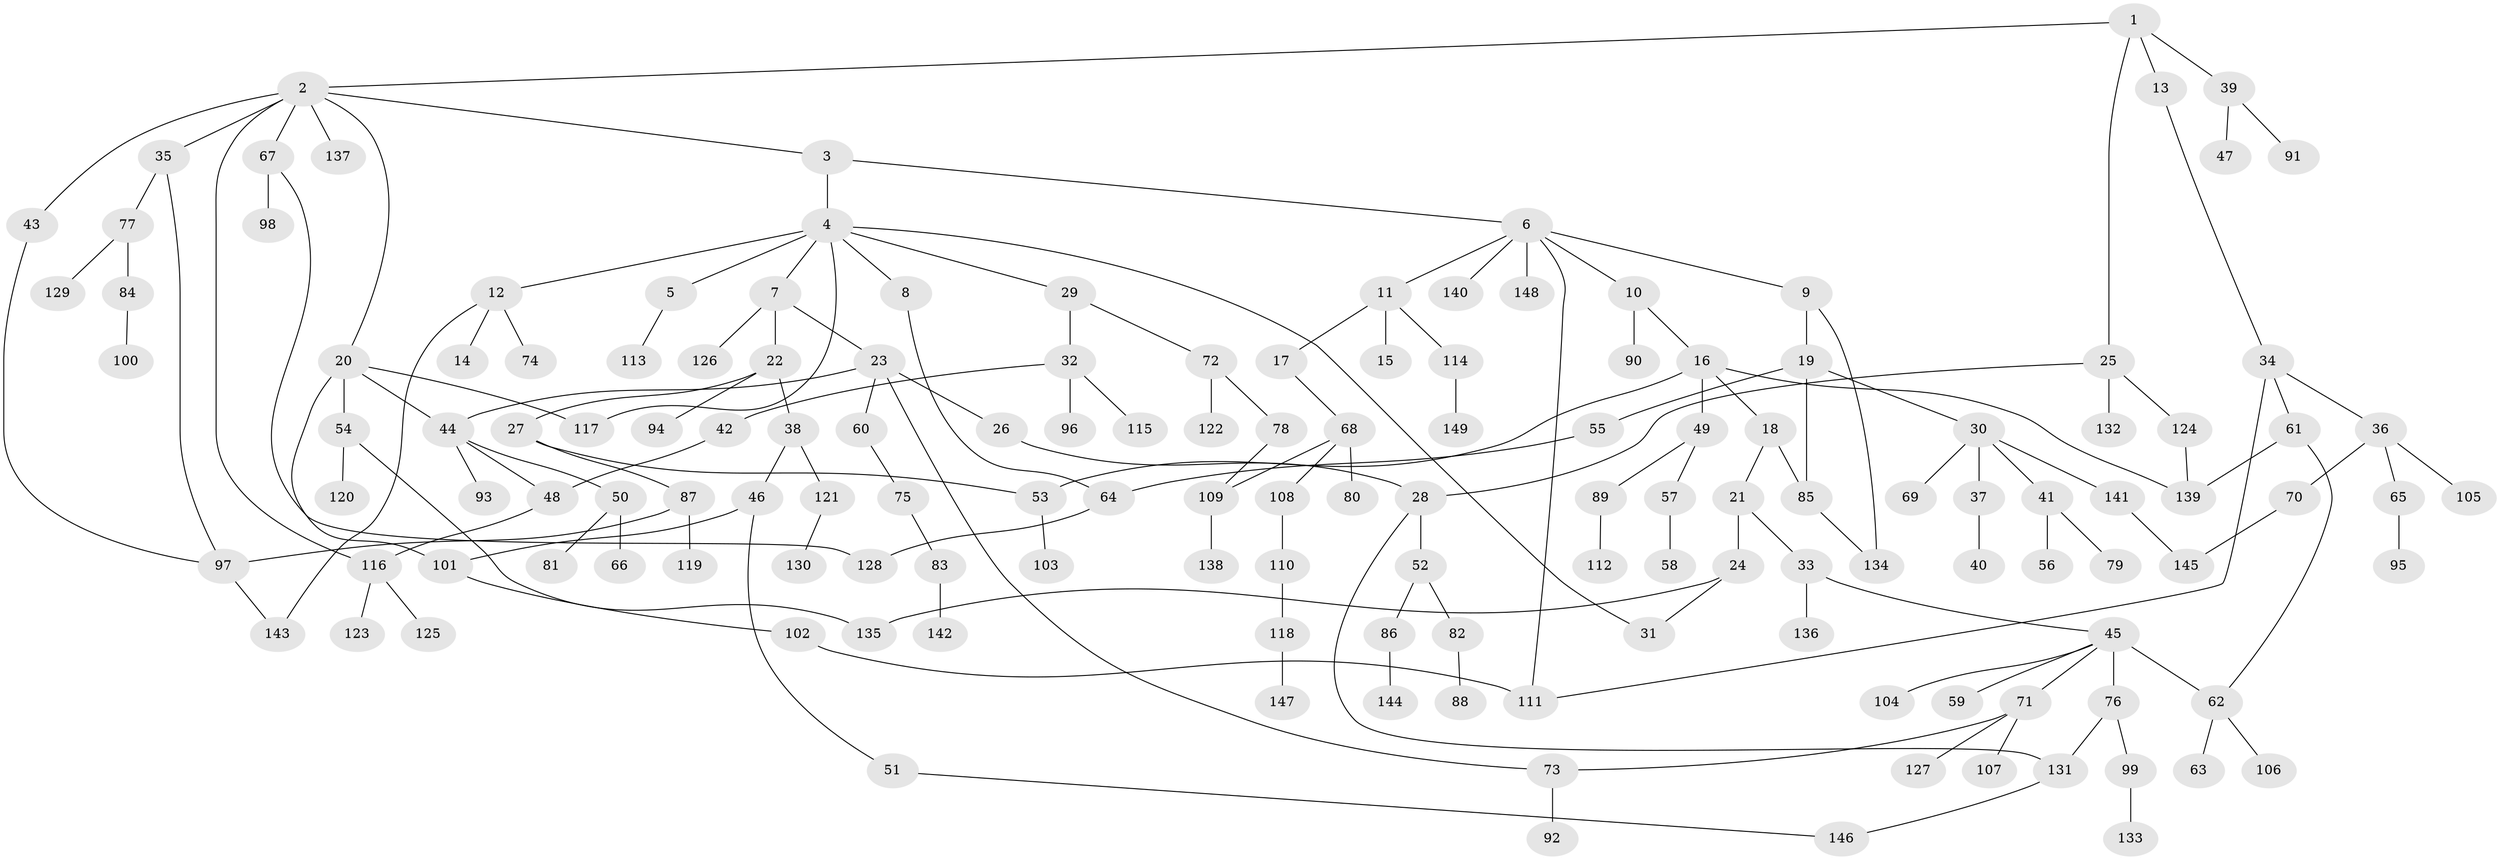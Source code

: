// Generated by graph-tools (version 1.1) at 2025/49/03/09/25 03:49:24]
// undirected, 149 vertices, 174 edges
graph export_dot {
graph [start="1"]
  node [color=gray90,style=filled];
  1;
  2;
  3;
  4;
  5;
  6;
  7;
  8;
  9;
  10;
  11;
  12;
  13;
  14;
  15;
  16;
  17;
  18;
  19;
  20;
  21;
  22;
  23;
  24;
  25;
  26;
  27;
  28;
  29;
  30;
  31;
  32;
  33;
  34;
  35;
  36;
  37;
  38;
  39;
  40;
  41;
  42;
  43;
  44;
  45;
  46;
  47;
  48;
  49;
  50;
  51;
  52;
  53;
  54;
  55;
  56;
  57;
  58;
  59;
  60;
  61;
  62;
  63;
  64;
  65;
  66;
  67;
  68;
  69;
  70;
  71;
  72;
  73;
  74;
  75;
  76;
  77;
  78;
  79;
  80;
  81;
  82;
  83;
  84;
  85;
  86;
  87;
  88;
  89;
  90;
  91;
  92;
  93;
  94;
  95;
  96;
  97;
  98;
  99;
  100;
  101;
  102;
  103;
  104;
  105;
  106;
  107;
  108;
  109;
  110;
  111;
  112;
  113;
  114;
  115;
  116;
  117;
  118;
  119;
  120;
  121;
  122;
  123;
  124;
  125;
  126;
  127;
  128;
  129;
  130;
  131;
  132;
  133;
  134;
  135;
  136;
  137;
  138;
  139;
  140;
  141;
  142;
  143;
  144;
  145;
  146;
  147;
  148;
  149;
  1 -- 2;
  1 -- 13;
  1 -- 25;
  1 -- 39;
  2 -- 3;
  2 -- 20;
  2 -- 35;
  2 -- 43;
  2 -- 67;
  2 -- 137;
  2 -- 116;
  3 -- 4;
  3 -- 6;
  4 -- 5;
  4 -- 7;
  4 -- 8;
  4 -- 12;
  4 -- 29;
  4 -- 31;
  4 -- 117;
  5 -- 113;
  6 -- 9;
  6 -- 10;
  6 -- 11;
  6 -- 140;
  6 -- 148;
  6 -- 111;
  7 -- 22;
  7 -- 23;
  7 -- 126;
  8 -- 64;
  9 -- 19;
  9 -- 134;
  10 -- 16;
  10 -- 90;
  11 -- 15;
  11 -- 17;
  11 -- 114;
  12 -- 14;
  12 -- 74;
  12 -- 143;
  13 -- 34;
  16 -- 18;
  16 -- 49;
  16 -- 53;
  16 -- 139;
  17 -- 68;
  18 -- 21;
  18 -- 85;
  19 -- 30;
  19 -- 55;
  19 -- 85;
  20 -- 54;
  20 -- 101;
  20 -- 117;
  20 -- 44;
  21 -- 24;
  21 -- 33;
  22 -- 27;
  22 -- 38;
  22 -- 94;
  23 -- 26;
  23 -- 44;
  23 -- 60;
  23 -- 73;
  24 -- 31;
  24 -- 135;
  25 -- 28;
  25 -- 124;
  25 -- 132;
  26 -- 28;
  27 -- 87;
  27 -- 53;
  28 -- 52;
  28 -- 131;
  29 -- 32;
  29 -- 72;
  30 -- 37;
  30 -- 41;
  30 -- 69;
  30 -- 141;
  32 -- 42;
  32 -- 96;
  32 -- 115;
  33 -- 45;
  33 -- 136;
  34 -- 36;
  34 -- 61;
  34 -- 111;
  35 -- 77;
  35 -- 97;
  36 -- 65;
  36 -- 70;
  36 -- 105;
  37 -- 40;
  38 -- 46;
  38 -- 121;
  39 -- 47;
  39 -- 91;
  41 -- 56;
  41 -- 79;
  42 -- 48;
  43 -- 97;
  44 -- 48;
  44 -- 50;
  44 -- 93;
  45 -- 59;
  45 -- 71;
  45 -- 76;
  45 -- 104;
  45 -- 62;
  46 -- 51;
  46 -- 101;
  48 -- 116;
  49 -- 57;
  49 -- 89;
  50 -- 66;
  50 -- 81;
  51 -- 146;
  52 -- 82;
  52 -- 86;
  53 -- 103;
  54 -- 120;
  54 -- 135;
  55 -- 64;
  57 -- 58;
  60 -- 75;
  61 -- 62;
  61 -- 139;
  62 -- 63;
  62 -- 106;
  64 -- 128;
  65 -- 95;
  67 -- 98;
  67 -- 128;
  68 -- 80;
  68 -- 108;
  68 -- 109;
  70 -- 145;
  71 -- 73;
  71 -- 107;
  71 -- 127;
  72 -- 78;
  72 -- 122;
  73 -- 92;
  75 -- 83;
  76 -- 99;
  76 -- 131;
  77 -- 84;
  77 -- 129;
  78 -- 109;
  82 -- 88;
  83 -- 142;
  84 -- 100;
  85 -- 134;
  86 -- 144;
  87 -- 119;
  87 -- 97;
  89 -- 112;
  97 -- 143;
  99 -- 133;
  101 -- 102;
  102 -- 111;
  108 -- 110;
  109 -- 138;
  110 -- 118;
  114 -- 149;
  116 -- 123;
  116 -- 125;
  118 -- 147;
  121 -- 130;
  124 -- 139;
  131 -- 146;
  141 -- 145;
}
